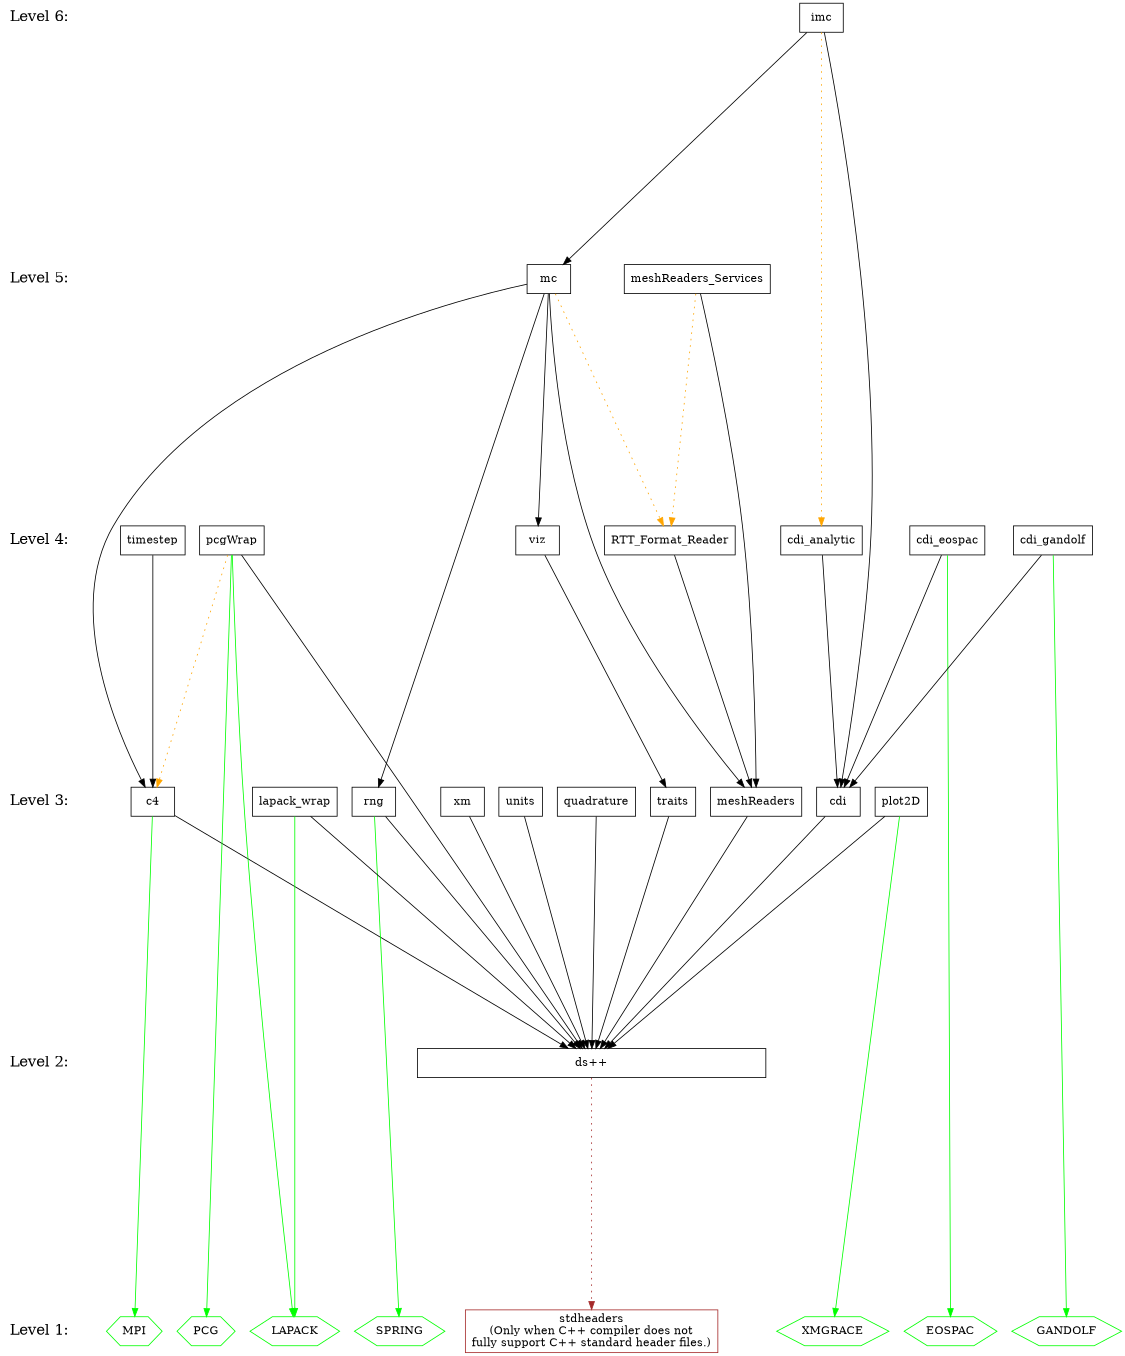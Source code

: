 digraph draco_level {
    /* graph attributes */
    center=1;
    size="7.5,10";
    ranksep=4;
    
    /* levels */
    level1 [shape=plaintext, label="Level 1:", fontsize=18];
    level2 [shape=plaintext, label="Level 2:", fontsize=18];
    level3 [shape=plaintext, label="Level 3:", fontsize=18];
    level4 [shape=plaintext, label="Level 4:", fontsize=18];
    level5 [shape=plaintext, label="Level 5:", fontsize=18];
    level6 [shape=plaintext, label="Level 6:", fontsize=18];
    
    level6 -> level5 -> level4 -> level3 -> level2 -> level1 [style=invis];
    
    /* packages */

    /* level 1 */
    stdheaders [shape=box,     color=brown, label="stdheaders\n(Only when C++ compiler does not\nfully support C++ standard header files.)"];
    vmpi       [shape=hexagon, color=green, label="MPI"];
    vlapack    [shape=hexagon, color=green, label="LAPACK"];
    vpcg       [shape=hexagon, color=green, label="PCG"];
    vgandolf   [shape=hexagon, color=green, label="GANDOLF"];
    veospac    [shape=hexagon, color=green, label="EOSPAC"];
    vgrace     [shape=hexagon, color=green, label="XMGRACE"];
    vspring    [shape=hexagon, color=green, label="SPRING"];
        
    /* level 2 */
    dsxx [shape=box, label="ds++", width=6];
    
    /* level 3 */
    traits [shape=box, label="traits"];
    xm [shape=box, label="xm"];
    c4 [shape=box, label="c4"];
    rng [shape=box, label="rng"];
    units [shape=box, label="units"];
    cdi [shape=box, label="cdi"];
    quad [shape=box, label="quadrature"];
    meshread [shape=box, label="meshReaders"];
    plot [shape=box, label="plot2D"];
    lapack [shape=box, label="lapack_wrap"];
    
    /* level 4 */
    viz [shape=box, label="viz"];
    timestep [shape=box, label="timestep"];
    cdianal [shape=box, label="cdi_analytic"];
    cdieos [shape=box, label="cdi_eospac"];
    cdigan [shape=box, label="cdi_gandolf"];
    pcg [shape=box, label="pcgWrap"];
    rttread [shape=box, label="RTT_Format_Reader"];
    
    /* level 5 */
    mc [shape=box, label="mc"];
    meshservice [shape=box, label="meshReaders_Services"];

    /* level 6 */
    imc [shape=box, label="imc"];
    
    /* dependencies */
    {rank=same; level1 stdheaders vlapack vpcg vmpi veospac  vgandolf vgrace vspring};
    {rank=same; level2 dsxx};
    {rank=same; level3 plot lapack traits xm c4 rng units meshread cdi quad};
    {rank=same; level4 rttread viz timestep cdianal cdieos cdigan pcg};
    {rank=same; level5 mc meshservice};
    {rank=same; level6 imc};
    
    /* draco packages */

    /* NOTE:  hidden dependencies are in comments at the end of each line.
     * For example if a package depends on c4 it implicitly depends on dsxx
     * as well.  The dependency on dsxx is not shown explicitly on the
     * graph. 
    
    /* level 2 */
    dsxx -> {stdheaders}   [color="brown" style=dotted];
    
    /* level 3 */
    xm          -> {dsxx};
    units       -> {dsxx};
    traits      -> {dsxx};
    c4          -> {dsxx};
    c4          -> {vmpi}    [color="green"];
    rng         -> {dsxx};
    rng         -> {vspring} [color="green"];
    cdi         -> {dsxx};
    meshread    -> {dsxx};
    quad        -> {dsxx};
    plot        -> {dsxx};
    plot        -> {vgrace}  [color="green"];
    lapack      -> {dsxx};
    lapack      -> {vlapack} [color="green"];
    
    /* level 4 */
    viz         -> {traits};      /* traits: dsxx */
    timestep    -> {c4};          /* c4      : dsxx */
    pcg         -> {dsxx};
    pcg         -> {vlapack vpcg} [color="green"];
    pcg         -> {c4}           [color="orange" style=dotted];
    cdianal     -> {cdi};         /* cdi     : dsxx */
    cdieos      -> {cdi};         /* cdi     : dsxx */
    cdieos      -> {veospac}      [color="green"]; 
    cdigan      -> {cdi};         /* cdi     : dsxx */
    cdigan      -> {vgandolf}     [color="green"];
    rttread     -> {meshread};    /* meshread: dsxx */

    /* level 5 */
    mc          -> {viz meshread rng c4}; /* c4 : dsxx
					     viz: traits */
    mc          -> {rttread} [color="orange" style=dotted];
    meshservice -> {meshread};           /* meshread: dsxx */
    meshservice -> {rttread} [color="orange" style=dotted];

    /* level 6 */
    imc         -> {mc cdi};  /*  c4: dsxx
				 viz: traits
				  mc: rng viz meshReaders c4 */
                     
    imc         -> {cdianal} [color="orange" style=dotted];
}
